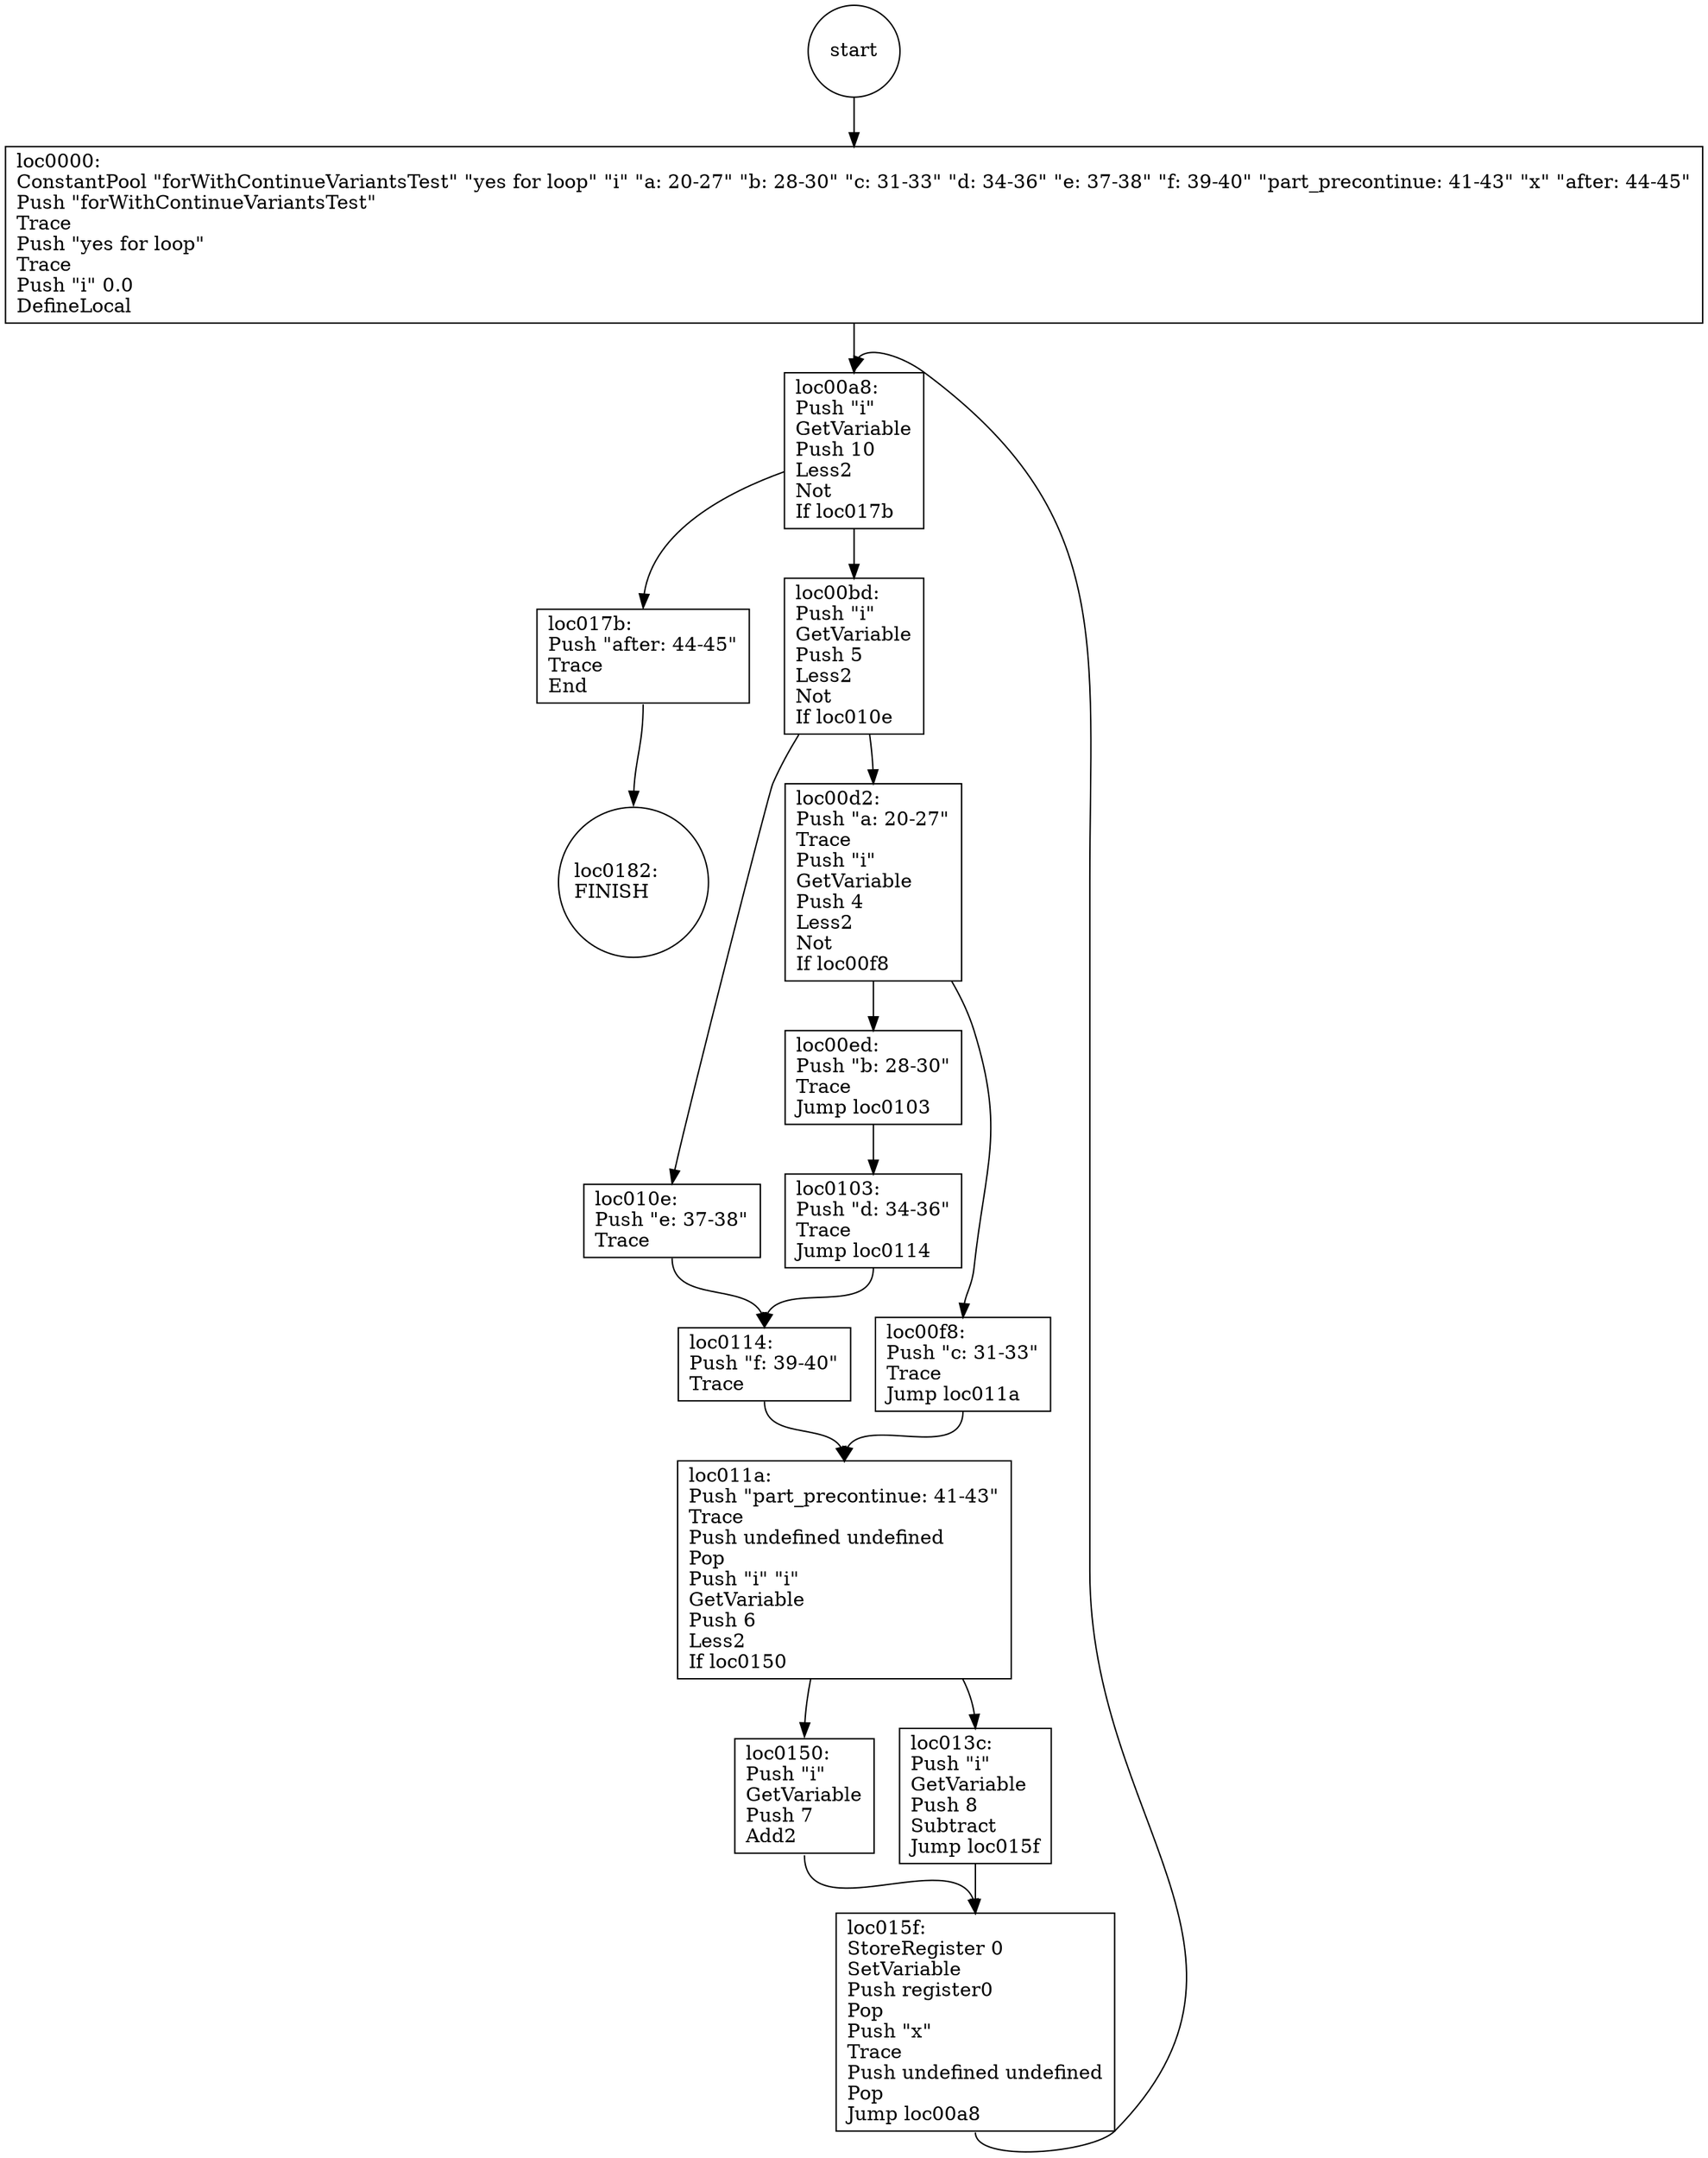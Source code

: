 digraph pcode {
start [shape="circle"]
start:s -> loc0000:n;
loc00a8 [shape="box" label="loc00a8:\lPush \"i\"\lGetVariable\lPush 10\lLess2\lNot\lIf loc017b\l"];
loc00a8 -> loc017b:n;
loc00a8 -> loc00bd:n;
loc011a [shape="box" label="loc011a:\lPush \"part_precontinue: 41-43\"\lTrace\lPush undefined undefined\lPop\lPush \"i\" \"i\"\lGetVariable\lPush 6\lLess2\lIf loc0150\l"];
loc011a -> loc0150:n;
loc011a -> loc013c:n;
loc00bd [shape="box" label="loc00bd:\lPush \"i\"\lGetVariable\lPush 5\lLess2\lNot\lIf loc010e\l"];
loc00bd -> loc010e:n;
loc00bd -> loc00d2:n;
loc013c [shape="box" label="loc013c:\lPush \"i\"\lGetVariable\lPush 8\lSubtract\lJump loc015f\l"];
loc013c:s -> loc015f:n;
loc00d2 [shape="box" label="loc00d2:\lPush \"a: 20-27\"\lTrace\lPush \"i\"\lGetVariable\lPush 4\lLess2\lNot\lIf loc00f8\l"];
loc00d2 -> loc00f8:n;
loc00d2 -> loc00ed:n;
loc0150 [shape="box" label="loc0150:\lPush \"i\"\lGetVariable\lPush 7\lAdd2\l"];
loc0150:s -> loc015f:n;
loc015f [shape="box" label="loc015f:\lStoreRegister 0\lSetVariable\lPush register0\lPop\lPush \"x\"\lTrace\lPush undefined undefined\lPop\lJump loc00a8\l"];
loc015f:s -> loc00a8:n;
loc00ed [shape="box" label="loc00ed:\lPush \"b: 28-30\"\lTrace\lJump loc0103\l"];
loc00ed:s -> loc0103:n;
loc00f8 [shape="box" label="loc00f8:\lPush \"c: 31-33\"\lTrace\lJump loc011a\l"];
loc00f8:s -> loc011a:n;
loc0000 [shape="box" label="loc0000:\lConstantPool \"forWithContinueVariantsTest\" \"yes for loop\" \"i\" \"a: 20-27\" \"b: 28-30\" \"c: 31-33\" \"d: 34-36\" \"e: 37-38\" \"f: 39-40\" \"part_precontinue: 41-43\" \"x\" \"after: 44-45\"\lPush \"forWithContinueVariantsTest\"\lTrace\lPush \"yes for loop\"\lTrace\lPush \"i\" 0.0\lDefineLocal\l"];
loc0000:s -> loc00a8:n;
loc0103 [shape="box" label="loc0103:\lPush \"d: 34-36\"\lTrace\lJump loc0114\l"];
loc0103:s -> loc0114:n;
loc017b [shape="box" label="loc017b:\lPush \"after: 44-45\"\lTrace\lEnd\l"];
loc017b:s -> loc0182:n;
loc010e [shape="box" label="loc010e:\lPush \"e: 37-38\"\lTrace\l"];
loc010e:s -> loc0114:n;
loc0182 [shape="circle" label="loc0182:\lFINISH\l"];
loc0114 [shape="box" label="loc0114:\lPush \"f: 39-40\"\lTrace\l"];
loc0114:s -> loc011a:n;
}
